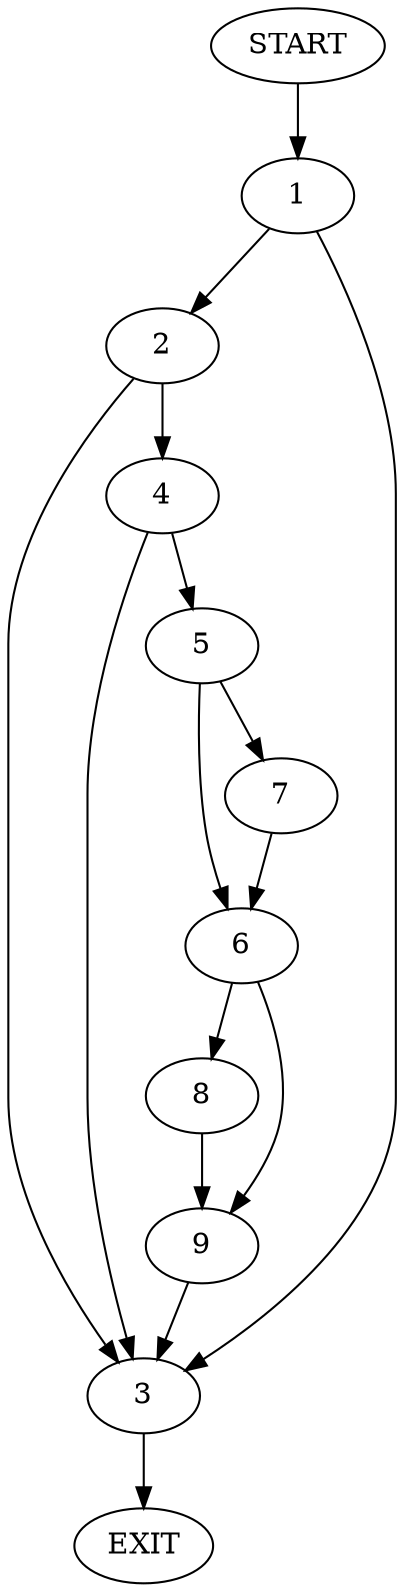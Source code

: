 digraph {
0 [label="START"]
10 [label="EXIT"]
0 -> 1
1 -> 2
1 -> 3
3 -> 10
2 -> 4
2 -> 3
4 -> 5
4 -> 3
5 -> 6
5 -> 7
7 -> 6
6 -> 8
6 -> 9
8 -> 9
9 -> 3
}
